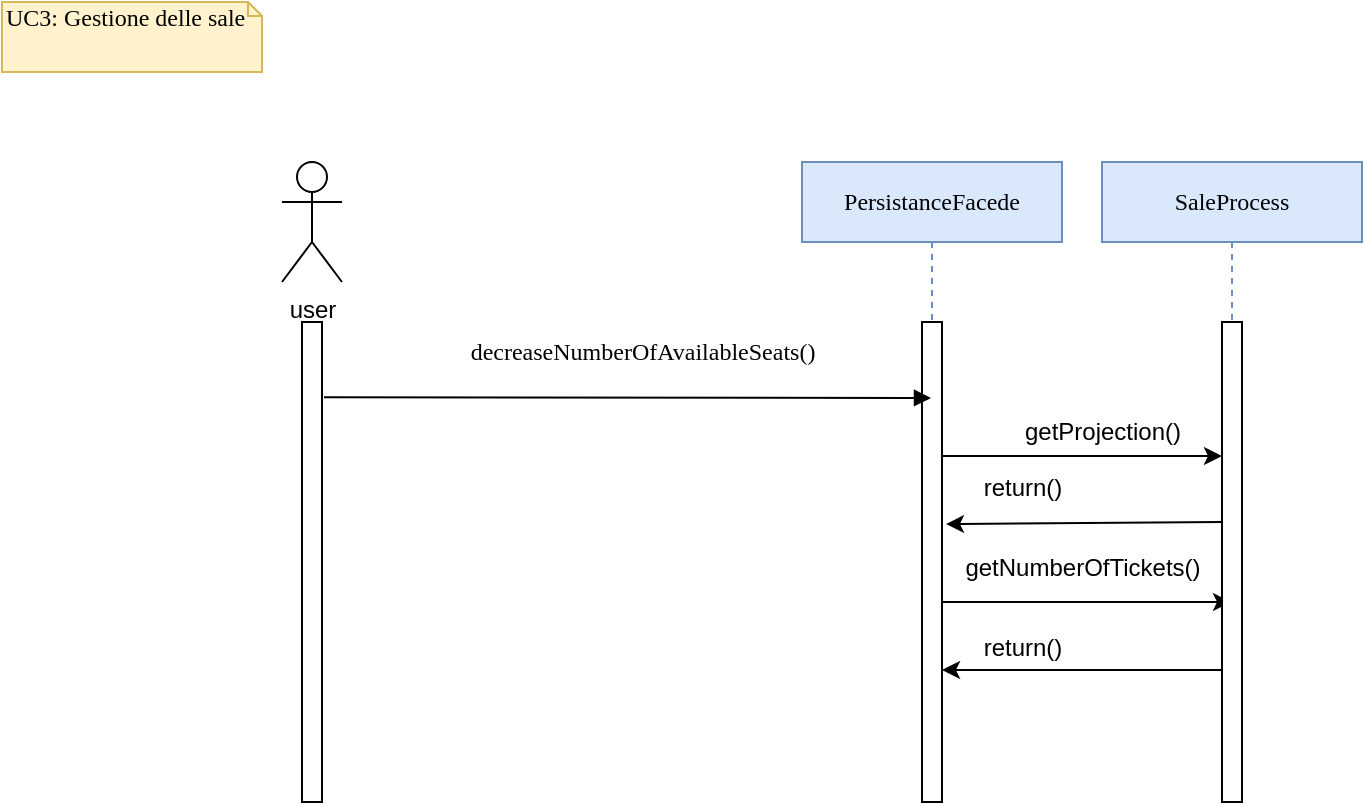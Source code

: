 <mxfile version="24.1.0" type="device">
  <diagram name="Page-1" id="13e1069c-82ec-6db2-03f1-153e76fe0fe0">
    <mxGraphModel dx="954" dy="616" grid="1" gridSize="10" guides="1" tooltips="1" connect="1" arrows="1" fold="1" page="1" pageScale="1" pageWidth="1100" pageHeight="850" background="none" math="0" shadow="0">
      <root>
        <mxCell id="0" />
        <mxCell id="1" parent="0" />
        <mxCell id="7baba1c4bc27f4b0-2" value="PersistanceFacede" style="shape=umlLifeline;perimeter=lifelinePerimeter;whiteSpace=wrap;html=1;container=1;collapsible=0;recursiveResize=0;outlineConnect=0;rounded=0;shadow=0;comic=0;labelBackgroundColor=none;strokeWidth=1;fontFamily=Verdana;fontSize=12;align=center;fillColor=#dae8fc;strokeColor=#6c8ebf;" parent="1" vertex="1">
          <mxGeometry x="400" y="80" width="130" height="320" as="geometry" />
        </mxCell>
        <mxCell id="7baba1c4bc27f4b0-10" value="" style="html=1;points=[];perimeter=orthogonalPerimeter;rounded=0;shadow=0;comic=0;labelBackgroundColor=none;strokeWidth=1;fontFamily=Verdana;fontSize=12;align=center;" parent="7baba1c4bc27f4b0-2" vertex="1">
          <mxGeometry x="60" y="80" width="10" height="240" as="geometry" />
        </mxCell>
        <mxCell id="0XJmJuyvNr4slac0dEvv-10" value="" style="edgeStyle=none;orthogonalLoop=1;jettySize=auto;html=1;rounded=0;" parent="7baba1c4bc27f4b0-2" target="0XJmJuyvNr4slac0dEvv-4" edge="1">
          <mxGeometry width="100" relative="1" as="geometry">
            <mxPoint x="70" y="220" as="sourcePoint" />
            <mxPoint x="170" y="220" as="targetPoint" />
            <Array as="points" />
          </mxGeometry>
        </mxCell>
        <mxCell id="7baba1c4bc27f4b0-11" value="" style="html=1;verticalAlign=bottom;endArrow=block;labelBackgroundColor=none;fontFamily=Verdana;fontSize=12;edgeStyle=elbowEdgeStyle;elbow=vertical;exitX=1.1;exitY=0.186;exitDx=0;exitDy=0;exitPerimeter=0;" parent="1" edge="1">
          <mxGeometry relative="1" as="geometry">
            <mxPoint x="161" y="197.64" as="sourcePoint" />
            <mxPoint x="464.5" y="198" as="targetPoint" />
            <mxPoint as="offset" />
          </mxGeometry>
        </mxCell>
        <mxCell id="7baba1c4bc27f4b0-40" value="UC3: Gestione delle sale" style="shape=note;whiteSpace=wrap;html=1;size=7;verticalAlign=top;align=left;spacingTop=-6;rounded=0;shadow=0;comic=0;labelBackgroundColor=none;strokeWidth=1;fontFamily=Verdana;fontSize=12;fillColor=#fff2cc;strokeColor=#d6b656;" parent="1" vertex="1">
          <mxGeometry width="130" height="35" as="geometry" />
        </mxCell>
        <mxCell id="0XJmJuyvNr4slac0dEvv-1" value="&lt;span style=&quot;font-family: Verdana;&quot;&gt;decreaseNumberOfAvailableSeats()&lt;/span&gt;" style="text;html=1;align=center;verticalAlign=middle;resizable=0;points=[];autosize=1;strokeColor=none;fillColor=none;" parent="1" vertex="1">
          <mxGeometry x="200" y="160" width="240" height="30" as="geometry" />
        </mxCell>
        <mxCell id="0XJmJuyvNr4slac0dEvv-2" value="" style="html=1;points=[];perimeter=orthogonalPerimeter;rounded=0;shadow=0;comic=0;labelBackgroundColor=none;strokeWidth=1;fontFamily=Verdana;fontSize=12;align=center;" parent="1" vertex="1">
          <mxGeometry x="150" y="160" width="10" height="240" as="geometry" />
        </mxCell>
        <mxCell id="0XJmJuyvNr4slac0dEvv-3" value="user" style="shape=umlActor;verticalLabelPosition=bottom;verticalAlign=top;html=1;outlineConnect=0;" parent="1" vertex="1">
          <mxGeometry x="140" y="80" width="30" height="60" as="geometry" />
        </mxCell>
        <mxCell id="0XJmJuyvNr4slac0dEvv-4" value="SaleProcess" style="shape=umlLifeline;perimeter=lifelinePerimeter;whiteSpace=wrap;html=1;container=1;collapsible=0;recursiveResize=0;outlineConnect=0;rounded=0;shadow=0;comic=0;labelBackgroundColor=none;strokeWidth=1;fontFamily=Verdana;fontSize=12;align=center;fillColor=#dae8fc;strokeColor=#6c8ebf;" parent="1" vertex="1">
          <mxGeometry x="550" y="80" width="130" height="320" as="geometry" />
        </mxCell>
        <mxCell id="0XJmJuyvNr4slac0dEvv-5" value="" style="html=1;points=[];perimeter=orthogonalPerimeter;rounded=0;shadow=0;comic=0;labelBackgroundColor=none;strokeWidth=1;fontFamily=Verdana;fontSize=12;align=center;" parent="0XJmJuyvNr4slac0dEvv-4" vertex="1">
          <mxGeometry x="60" y="80" width="10" height="240" as="geometry" />
        </mxCell>
        <mxCell id="0XJmJuyvNr4slac0dEvv-11" value="getNumberOfTickets()" style="text;html=1;align=center;verticalAlign=middle;resizable=0;points=[];autosize=1;strokeColor=none;fillColor=none;" parent="0XJmJuyvNr4slac0dEvv-4" vertex="1">
          <mxGeometry x="-80" y="188" width="140" height="30" as="geometry" />
        </mxCell>
        <mxCell id="0XJmJuyvNr4slac0dEvv-12" value="" style="edgeStyle=none;orthogonalLoop=1;jettySize=auto;html=1;rounded=0;" parent="0XJmJuyvNr4slac0dEvv-4" edge="1">
          <mxGeometry width="100" relative="1" as="geometry">
            <mxPoint x="60" y="254" as="sourcePoint" />
            <mxPoint x="-80" y="254" as="targetPoint" />
            <Array as="points" />
          </mxGeometry>
        </mxCell>
        <mxCell id="0XJmJuyvNr4slac0dEvv-16" value="" style="edgeStyle=none;orthogonalLoop=1;jettySize=auto;html=1;rounded=0;entryX=1.2;entryY=0.421;entryDx=0;entryDy=0;entryPerimeter=0;" parent="0XJmJuyvNr4slac0dEvv-4" target="7baba1c4bc27f4b0-10" edge="1">
          <mxGeometry width="100" relative="1" as="geometry">
            <mxPoint x="60" y="180" as="sourcePoint" />
            <mxPoint x="-30" y="180" as="targetPoint" />
            <Array as="points" />
          </mxGeometry>
        </mxCell>
        <mxCell id="0XJmJuyvNr4slac0dEvv-9" value="return()" style="text;html=1;align=center;verticalAlign=middle;resizable=0;points=[];autosize=1;strokeColor=none;fillColor=none;" parent="1" vertex="1">
          <mxGeometry x="480" y="228" width="60" height="30" as="geometry" />
        </mxCell>
        <mxCell id="0XJmJuyvNr4slac0dEvv-13" value="return()" style="text;html=1;align=center;verticalAlign=middle;resizable=0;points=[];autosize=1;strokeColor=none;fillColor=none;" parent="1" vertex="1">
          <mxGeometry x="480" y="308" width="60" height="30" as="geometry" />
        </mxCell>
        <mxCell id="0XJmJuyvNr4slac0dEvv-15" value="" style="edgeStyle=none;orthogonalLoop=1;jettySize=auto;html=1;rounded=0;" parent="1" edge="1">
          <mxGeometry width="100" relative="1" as="geometry">
            <mxPoint x="470" y="227" as="sourcePoint" />
            <mxPoint x="610" y="227" as="targetPoint" />
            <Array as="points" />
          </mxGeometry>
        </mxCell>
        <mxCell id="0XJmJuyvNr4slac0dEvv-7" value="getProjection()" style="text;html=1;align=center;verticalAlign=middle;resizable=0;points=[];autosize=1;strokeColor=none;fillColor=none;" parent="1" vertex="1">
          <mxGeometry x="500" y="200" width="100" height="30" as="geometry" />
        </mxCell>
      </root>
    </mxGraphModel>
  </diagram>
</mxfile>
